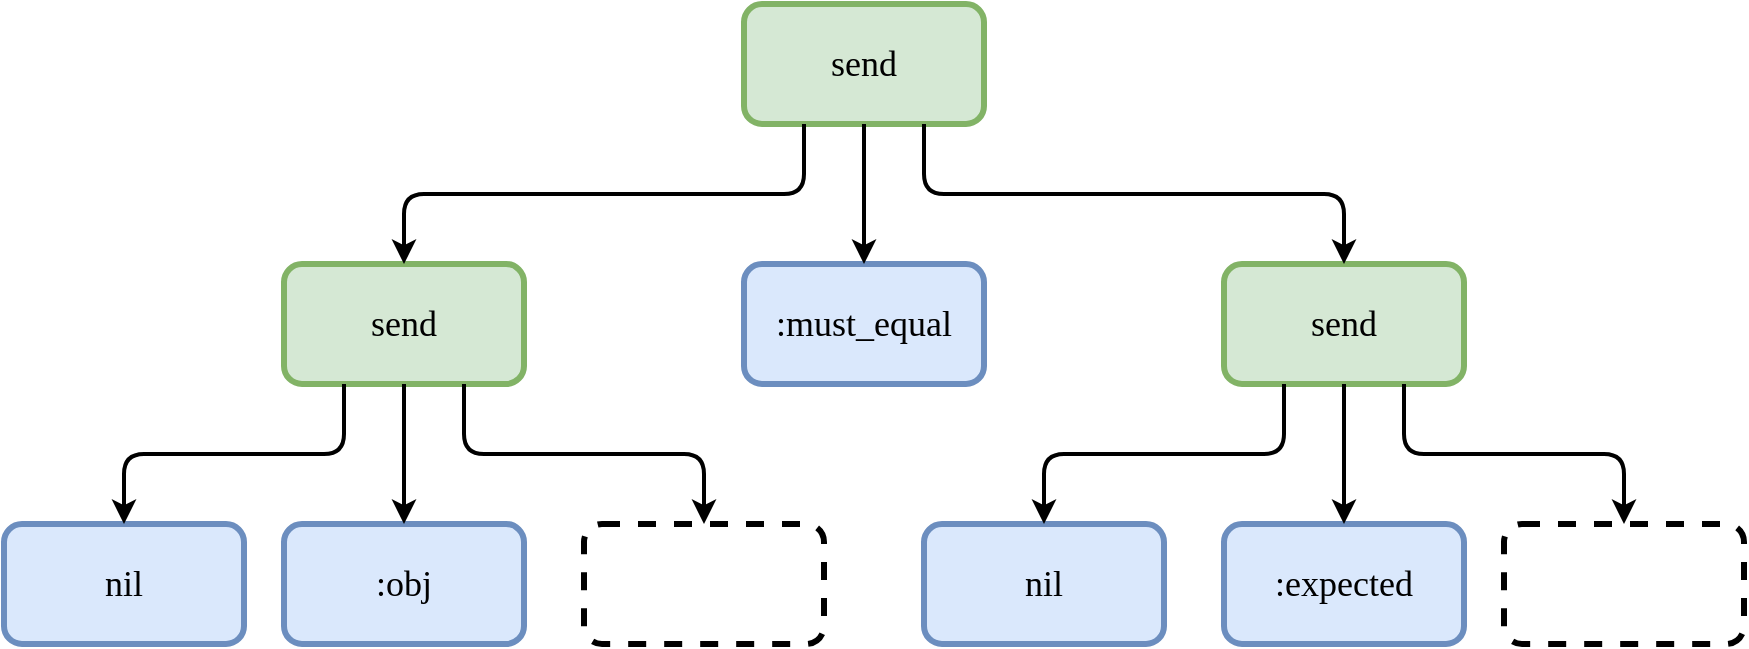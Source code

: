 <mxfile version="13.3.5" type="device"><diagram name="Page-1" id="9f46799a-70d6-7492-0946-bef42562c5a5"><mxGraphModel dx="1186" dy="724" grid="1" gridSize="10" guides="1" tooltips="1" connect="1" arrows="1" fold="1" page="1" pageScale="1" pageWidth="1100" pageHeight="850" background="#ffffff" math="0" shadow="0"><root><mxCell id="0"/><mxCell id="1" parent="0"/><mxCell id="XnIc2XH66ep6eCnzKDRW-12" value="send" style="rounded=1;whiteSpace=wrap;html=1;fontSize=18;fillColor=#d5e8d4;strokeColor=#82b366;strokeWidth=3;fontFamily=Verdana;" parent="1" vertex="1"><mxGeometry x="500" y="40" width="120" height="60" as="geometry"/></mxCell><mxCell id="XnIc2XH66ep6eCnzKDRW-13" value="send" style="rounded=1;whiteSpace=wrap;html=1;fontSize=18;fillColor=#d5e8d4;strokeColor=#82b366;strokeWidth=3;fontFamily=Verdana;" parent="1" vertex="1"><mxGeometry x="270" y="170" width="120" height="60" as="geometry"/></mxCell><mxCell id="XnIc2XH66ep6eCnzKDRW-14" value=":must_equal" style="rounded=1;whiteSpace=wrap;html=1;fontSize=18;fillColor=#dae8fc;strokeColor=#6c8ebf;strokeWidth=3;fontFamily=Verdana;" parent="1" vertex="1"><mxGeometry x="500" y="170" width="120" height="60" as="geometry"/></mxCell><mxCell id="XnIc2XH66ep6eCnzKDRW-15" value="send" style="rounded=1;whiteSpace=wrap;html=1;fontSize=18;fillColor=#d5e8d4;strokeColor=#82b366;strokeWidth=3;fontFamily=Verdana;" parent="1" vertex="1"><mxGeometry x="740" y="170" width="120" height="60" as="geometry"/></mxCell><mxCell id="XnIc2XH66ep6eCnzKDRW-16" value="" style="edgeStyle=elbowEdgeStyle;elbow=vertical;endArrow=classic;html=1;fontSize=18;exitX=0.25;exitY=1;exitDx=0;exitDy=0;strokeWidth=2;fontFamily=Verdana;" parent="1" source="XnIc2XH66ep6eCnzKDRW-12" target="XnIc2XH66ep6eCnzKDRW-13" edge="1"><mxGeometry width="50" height="50" relative="1" as="geometry"><mxPoint x="390" y="420" as="sourcePoint"/><mxPoint x="440" y="370" as="targetPoint"/></mxGeometry></mxCell><mxCell id="XnIc2XH66ep6eCnzKDRW-17" value="" style="edgeStyle=elbowEdgeStyle;elbow=vertical;endArrow=classic;html=1;fontSize=18;exitX=0.75;exitY=1;exitDx=0;exitDy=0;strokeWidth=2;fontFamily=Verdana;" parent="1" source="XnIc2XH66ep6eCnzKDRW-12" target="XnIc2XH66ep6eCnzKDRW-15" edge="1"><mxGeometry width="50" height="50" relative="1" as="geometry"><mxPoint x="560" y="450" as="sourcePoint"/><mxPoint x="610" y="400" as="targetPoint"/></mxGeometry></mxCell><mxCell id="XnIc2XH66ep6eCnzKDRW-18" value="" style="endArrow=classic;html=1;fontSize=18;exitX=0.5;exitY=1;exitDx=0;exitDy=0;strokeWidth=2;fontFamily=Verdana;" parent="1" source="XnIc2XH66ep6eCnzKDRW-12" target="XnIc2XH66ep6eCnzKDRW-14" edge="1"><mxGeometry width="50" height="50" relative="1" as="geometry"><mxPoint x="390" y="320" as="sourcePoint"/><mxPoint x="440" y="270" as="targetPoint"/></mxGeometry></mxCell><mxCell id="XnIc2XH66ep6eCnzKDRW-19" value="nil" style="rounded=1;whiteSpace=wrap;html=1;fontSize=18;fillColor=#dae8fc;strokeColor=#6c8ebf;strokeWidth=3;fontFamily=Verdana;" parent="1" vertex="1"><mxGeometry x="130" y="300" width="120" height="60" as="geometry"/></mxCell><mxCell id="XnIc2XH66ep6eCnzKDRW-20" value=":obj" style="rounded=1;whiteSpace=wrap;html=1;fontSize=18;fillColor=#dae8fc;strokeColor=#6c8ebf;strokeWidth=3;fontFamily=Verdana;" parent="1" vertex="1"><mxGeometry x="270" y="300" width="120" height="60" as="geometry"/></mxCell><mxCell id="XnIc2XH66ep6eCnzKDRW-22" value="" style="rounded=1;whiteSpace=wrap;html=1;fontSize=18;strokeWidth=3;dashed=1;fontFamily=Verdana;" parent="1" vertex="1"><mxGeometry x="420" y="300" width="120" height="60" as="geometry"/></mxCell><mxCell id="XnIc2XH66ep6eCnzKDRW-23" value="nil" style="rounded=1;whiteSpace=wrap;html=1;fontSize=18;fillColor=#dae8fc;strokeColor=#6c8ebf;strokeWidth=3;fontFamily=Verdana;" parent="1" vertex="1"><mxGeometry x="590" y="300" width="120" height="60" as="geometry"/></mxCell><mxCell id="XnIc2XH66ep6eCnzKDRW-24" value="" style="rounded=1;whiteSpace=wrap;html=1;fontSize=18;strokeWidth=3;dashed=1;fontFamily=Verdana;" parent="1" vertex="1"><mxGeometry x="880" y="300" width="120" height="60" as="geometry"/></mxCell><mxCell id="XnIc2XH66ep6eCnzKDRW-25" value=":expected" style="rounded=1;whiteSpace=wrap;html=1;fontSize=18;fillColor=#dae8fc;strokeColor=#6c8ebf;strokeWidth=3;fontFamily=Verdana;" parent="1" vertex="1"><mxGeometry x="740" y="300" width="120" height="60" as="geometry"/></mxCell><mxCell id="XnIc2XH66ep6eCnzKDRW-27" value="" style="endArrow=classic;html=1;fontSize=18;exitX=0.5;exitY=1;exitDx=0;exitDy=0;entryX=0.5;entryY=0;entryDx=0;entryDy=0;strokeWidth=2;fontFamily=Verdana;" parent="1" source="XnIc2XH66ep6eCnzKDRW-15" target="XnIc2XH66ep6eCnzKDRW-25" edge="1"><mxGeometry width="50" height="50" relative="1" as="geometry"><mxPoint x="510" y="260" as="sourcePoint"/><mxPoint x="560" y="210" as="targetPoint"/></mxGeometry></mxCell><mxCell id="XnIc2XH66ep6eCnzKDRW-28" value="" style="edgeStyle=elbowEdgeStyle;elbow=vertical;endArrow=classic;html=1;fontSize=18;exitX=0.25;exitY=1;exitDx=0;exitDy=0;entryX=0.5;entryY=0;entryDx=0;entryDy=0;strokeWidth=2;fontFamily=Verdana;" parent="1" source="XnIc2XH66ep6eCnzKDRW-15" target="XnIc2XH66ep6eCnzKDRW-23" edge="1"><mxGeometry width="50" height="50" relative="1" as="geometry"><mxPoint x="510" y="260" as="sourcePoint"/><mxPoint x="560" y="210" as="targetPoint"/></mxGeometry></mxCell><mxCell id="XnIc2XH66ep6eCnzKDRW-29" value="" style="edgeStyle=elbowEdgeStyle;elbow=vertical;endArrow=classic;html=1;fontSize=18;exitX=0.75;exitY=1;exitDx=0;exitDy=0;entryX=0.5;entryY=0;entryDx=0;entryDy=0;strokeWidth=2;fontFamily=Verdana;" parent="1" source="XnIc2XH66ep6eCnzKDRW-15" target="XnIc2XH66ep6eCnzKDRW-24" edge="1"><mxGeometry width="50" height="50" relative="1" as="geometry"><mxPoint x="780" y="240" as="sourcePoint"/><mxPoint x="660" y="310" as="targetPoint"/></mxGeometry></mxCell><mxCell id="XnIc2XH66ep6eCnzKDRW-30" value="" style="endArrow=classic;html=1;fontSize=18;entryX=0.5;entryY=0;entryDx=0;entryDy=0;exitX=0.5;exitY=1;exitDx=0;exitDy=0;strokeWidth=2;fontFamily=Verdana;" parent="1" source="XnIc2XH66ep6eCnzKDRW-13" target="XnIc2XH66ep6eCnzKDRW-20" edge="1"><mxGeometry width="50" height="50" relative="1" as="geometry"><mxPoint x="350" y="280" as="sourcePoint"/><mxPoint x="330" y="300" as="targetPoint"/></mxGeometry></mxCell><mxCell id="XnIc2XH66ep6eCnzKDRW-31" value="" style="edgeStyle=elbowEdgeStyle;elbow=vertical;endArrow=classic;html=1;fontSize=18;exitX=0.25;exitY=1;exitDx=0;exitDy=0;entryX=0.5;entryY=0;entryDx=0;entryDy=0;strokeWidth=2;fontFamily=Verdana;" parent="1" source="XnIc2XH66ep6eCnzKDRW-13" target="XnIc2XH66ep6eCnzKDRW-19" edge="1"><mxGeometry width="50" height="50" relative="1" as="geometry"><mxPoint x="300" y="230" as="sourcePoint"/><mxPoint x="180" y="300" as="targetPoint"/></mxGeometry></mxCell><mxCell id="XnIc2XH66ep6eCnzKDRW-32" value="" style="edgeStyle=elbowEdgeStyle;elbow=vertical;endArrow=classic;html=1;fontSize=18;exitX=0.75;exitY=1;exitDx=0;exitDy=0;strokeWidth=2;fontFamily=Verdana;" parent="1" source="XnIc2XH66ep6eCnzKDRW-13" target="XnIc2XH66ep6eCnzKDRW-22" edge="1"><mxGeometry width="50" height="50" relative="1" as="geometry"><mxPoint x="360" y="230" as="sourcePoint"/><mxPoint x="470" y="300" as="targetPoint"/></mxGeometry></mxCell></root></mxGraphModel></diagram></mxfile>